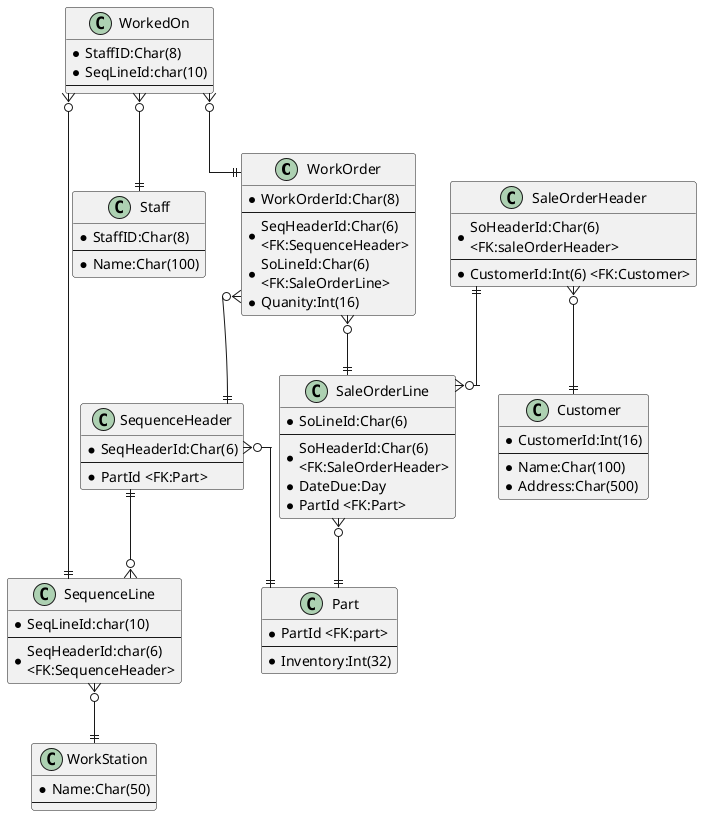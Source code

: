 @startuml unitedAPI
skinparam linetype polyline
skinparam linetype ortho

class WorkOrder
{
    * WorkOrderId:Char(8)
    --
    * SeqHeaderId:Char(6)\n<FK:SequenceHeader>
    * SoLineId:Char(6)\n<FK:SaleOrderLine>
    * Quanity:Int(16)
}

class SaleOrderHeader
{
    * SoHeaderId:Char(6)\n<FK:saleOrderHeader>
    --
    * CustomerId:Int(6) <FK:Customer>
}

class SaleOrderLine
{
    * SoLineId:Char(6)
    --
    * SoHeaderId:Char(6)\n<FK:SaleOrderHeader>
    * DateDue:Day
    * PartId <FK:Part>
}

class SequenceHeader
{
    * SeqHeaderId:Char(6)
    --
    * PartId <FK:Part>
}

class SequenceLine
{
    * SeqLineId:char(10)
    --
    * SeqHeaderId:char(6)\n<FK:SequenceHeader>
}

class Part
{
    * PartId <FK:part>
    --
    * Inventory:Int(32)
}

class Customer
{
    * CustomerId:Int(16)
    --
    * Name:Char(100)
    * Address:Char(500)
}

class Staff
{
    * StaffID:Char(8)
    --
    * Name:Char(100)
}

class WorkedOn
{
    * StaffID:Char(8)
    * SeqLineId:char(10)
    --
}

class WorkStation
{
    * Name:Char(50)
    --
}

SaleOrderHeader ||--o{ SaleOrderLine
SequenceHeader ||--o{ SequenceLine
WorkOrder }o--|| SequenceHeader
SequenceHeader }o--|| Part
SequenceLine }o--|| WorkStation
SaleOrderHeader }o--|| Customer
WorkOrder }o--|| SaleOrderLine
SaleOrderLine }o--|| Part
WorkedOn }o--|| SequenceLine
WorkedOn }o--|| WorkOrder
WorkedOn }o--|| Staff

@enduml